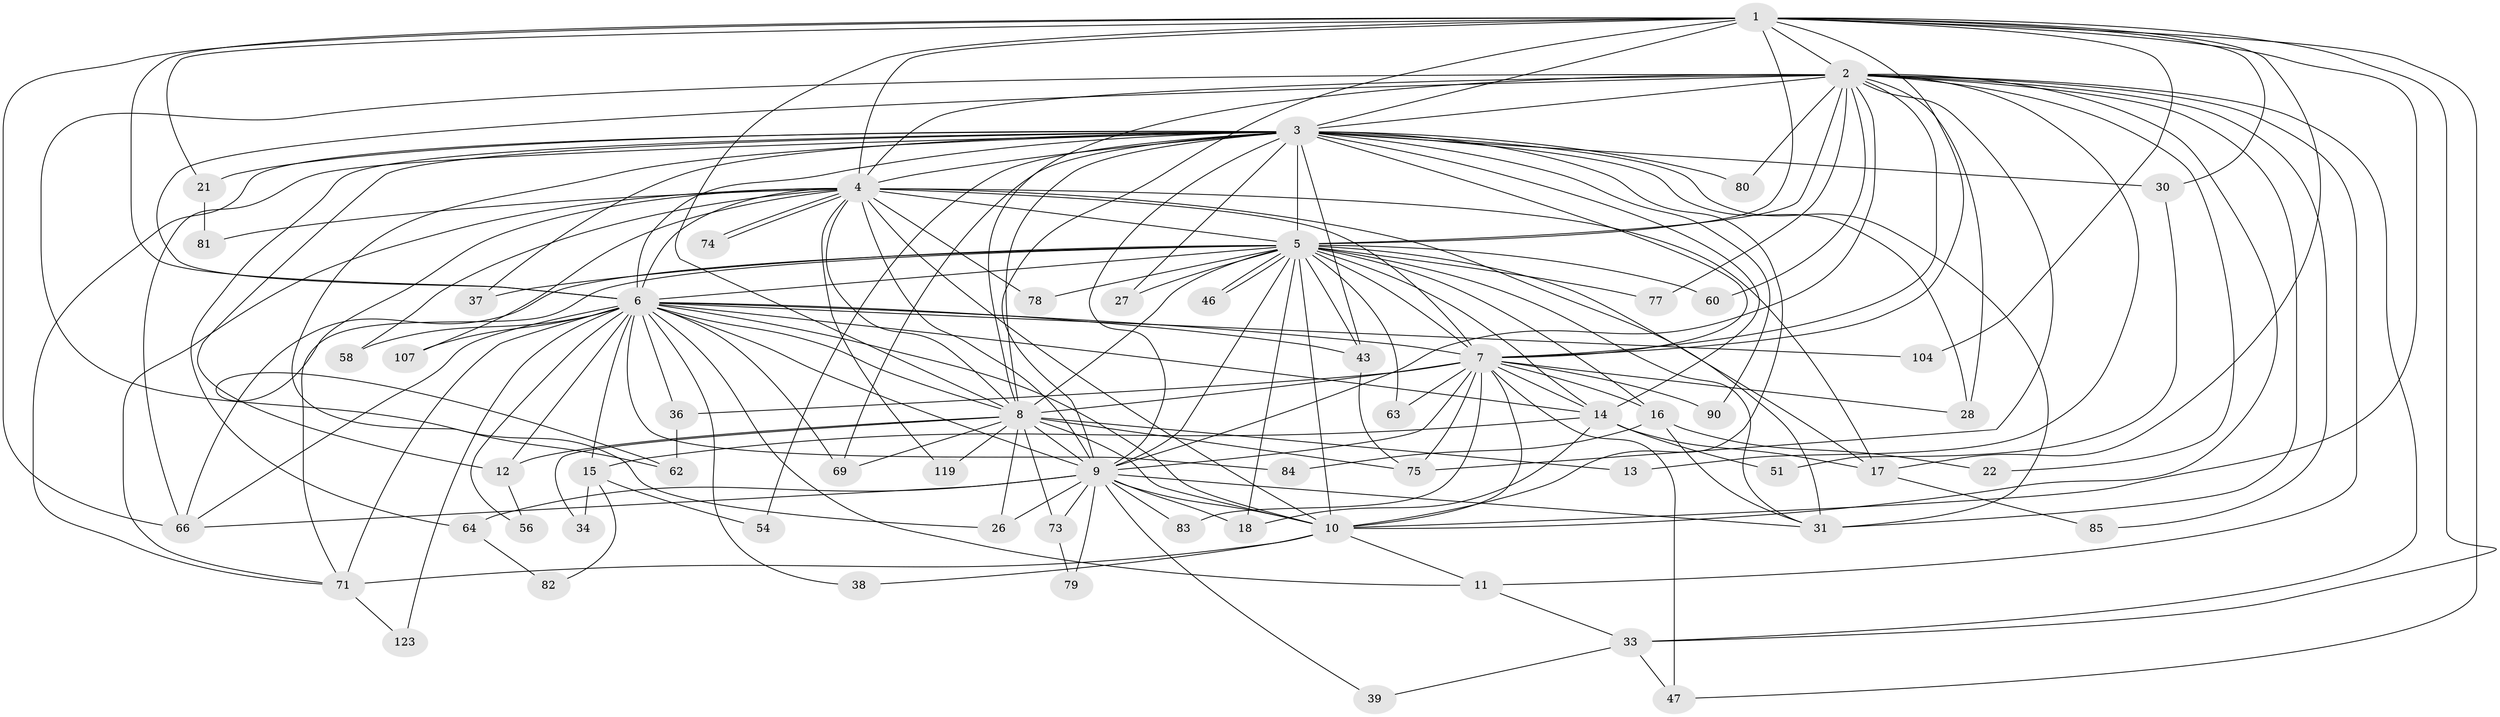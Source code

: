 // original degree distribution, {23: 0.016129032258064516, 29: 0.008064516129032258, 26: 0.008064516129032258, 19: 0.008064516129032258, 34: 0.008064516129032258, 30: 0.008064516129032258, 20: 0.008064516129032258, 17: 0.008064516129032258, 12: 0.008064516129032258, 4: 0.08064516129032258, 2: 0.5161290322580645, 5: 0.04838709677419355, 3: 0.24193548387096775, 6: 0.024193548387096774, 7: 0.008064516129032258}
// Generated by graph-tools (version 1.1) at 2025/14/03/09/25 04:14:00]
// undirected, 62 vertices, 175 edges
graph export_dot {
graph [start="1"]
  node [color=gray90,style=filled];
  1;
  2 [super="+113+102+111+32+95+44+67+29+50"];
  3 [super="+19+94+122+57+25+24"];
  4 [super="+59+20+23"];
  5 [super="+68+42+88+49+45+115"];
  6;
  7 [super="+55"];
  8;
  9 [super="+91"];
  10 [super="+65"];
  11;
  12;
  13;
  14 [super="+41"];
  15;
  16;
  17;
  18;
  21;
  22;
  26 [super="+48"];
  27 [super="+121"];
  28;
  30;
  31 [super="+61+52"];
  33 [super="+35"];
  34;
  36;
  37;
  38;
  39;
  43;
  46;
  47 [super="+109"];
  51;
  54;
  56;
  58;
  60;
  62 [super="+86"];
  63;
  64;
  66 [super="+96"];
  69 [super="+76"];
  71 [super="+89"];
  73;
  74;
  75 [super="+92+114"];
  77;
  78;
  79;
  80;
  81;
  82;
  83;
  84;
  85;
  90;
  104;
  107;
  119;
  123;
  1 -- 2 [weight=2];
  1 -- 3 [weight=3];
  1 -- 4 [weight=2];
  1 -- 5 [weight=4];
  1 -- 6;
  1 -- 7;
  1 -- 8;
  1 -- 9;
  1 -- 10;
  1 -- 17;
  1 -- 21;
  1 -- 30;
  1 -- 33;
  1 -- 47;
  1 -- 104;
  1 -- 66;
  2 -- 3 [weight=3];
  2 -- 4 [weight=2];
  2 -- 5 [weight=2];
  2 -- 6 [weight=3];
  2 -- 7 [weight=4];
  2 -- 8 [weight=2];
  2 -- 9;
  2 -- 10 [weight=2];
  2 -- 11;
  2 -- 13;
  2 -- 22;
  2 -- 33;
  2 -- 60;
  2 -- 62;
  2 -- 77;
  2 -- 80;
  2 -- 85;
  2 -- 28;
  2 -- 75;
  2 -- 31;
  3 -- 4 [weight=3];
  3 -- 5 [weight=2];
  3 -- 6 [weight=2];
  3 -- 7 [weight=2];
  3 -- 8 [weight=2];
  3 -- 9;
  3 -- 10;
  3 -- 21;
  3 -- 27;
  3 -- 28;
  3 -- 30;
  3 -- 37;
  3 -- 69;
  3 -- 90;
  3 -- 71;
  3 -- 26;
  3 -- 64;
  3 -- 14;
  3 -- 80;
  3 -- 66;
  3 -- 54;
  3 -- 43;
  3 -- 12;
  3 -- 31 [weight=2];
  4 -- 5 [weight=2];
  4 -- 6;
  4 -- 7;
  4 -- 8;
  4 -- 9;
  4 -- 10;
  4 -- 31 [weight=2];
  4 -- 58;
  4 -- 74;
  4 -- 74;
  4 -- 78;
  4 -- 107;
  4 -- 119;
  4 -- 81;
  4 -- 71;
  4 -- 17;
  4 -- 62;
  5 -- 6 [weight=2];
  5 -- 7;
  5 -- 8 [weight=2];
  5 -- 9;
  5 -- 10;
  5 -- 14 [weight=2];
  5 -- 16;
  5 -- 17;
  5 -- 18;
  5 -- 27 [weight=2];
  5 -- 31;
  5 -- 37;
  5 -- 46;
  5 -- 46;
  5 -- 60;
  5 -- 63;
  5 -- 66;
  5 -- 78;
  5 -- 71;
  5 -- 77;
  5 -- 43;
  6 -- 7 [weight=2];
  6 -- 8;
  6 -- 9;
  6 -- 10;
  6 -- 11;
  6 -- 12;
  6 -- 14;
  6 -- 15;
  6 -- 36;
  6 -- 38;
  6 -- 43;
  6 -- 56;
  6 -- 58;
  6 -- 84;
  6 -- 104;
  6 -- 107;
  6 -- 123;
  6 -- 71;
  6 -- 66;
  6 -- 69;
  7 -- 8;
  7 -- 9;
  7 -- 10;
  7 -- 16;
  7 -- 28;
  7 -- 36;
  7 -- 47;
  7 -- 63;
  7 -- 83;
  7 -- 90;
  7 -- 75;
  7 -- 14;
  8 -- 9;
  8 -- 10;
  8 -- 12;
  8 -- 13;
  8 -- 34;
  8 -- 69;
  8 -- 73;
  8 -- 75;
  8 -- 119;
  8 -- 26;
  9 -- 10;
  9 -- 18;
  9 -- 26;
  9 -- 39;
  9 -- 64;
  9 -- 73;
  9 -- 79;
  9 -- 83;
  9 -- 66;
  9 -- 31;
  10 -- 38;
  10 -- 11;
  10 -- 71;
  11 -- 33;
  12 -- 56;
  14 -- 15;
  14 -- 17;
  14 -- 18;
  14 -- 51;
  15 -- 34;
  15 -- 54;
  15 -- 82;
  16 -- 22;
  16 -- 84;
  16 -- 31;
  17 -- 85;
  21 -- 81;
  30 -- 51;
  33 -- 39;
  33 -- 47;
  36 -- 62;
  43 -- 75;
  64 -- 82;
  71 -- 123;
  73 -- 79;
}
